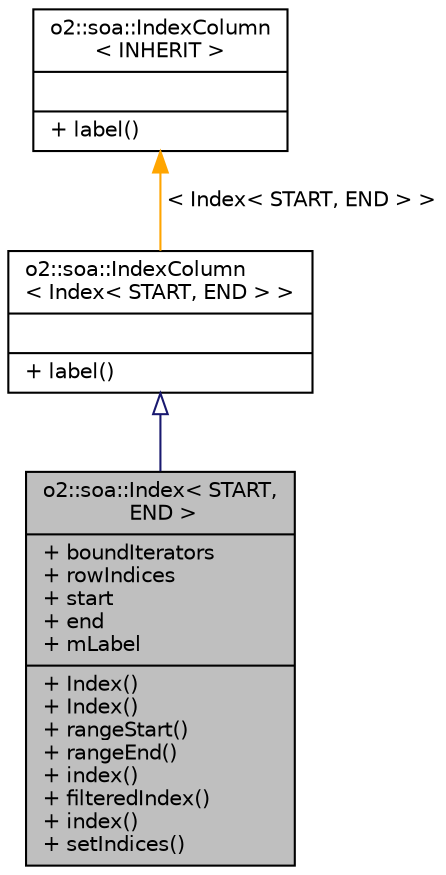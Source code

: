 digraph "o2::soa::Index&lt; START, END &gt;"
{
 // INTERACTIVE_SVG=YES
  bgcolor="transparent";
  edge [fontname="Helvetica",fontsize="10",labelfontname="Helvetica",labelfontsize="10"];
  node [fontname="Helvetica",fontsize="10",shape=record];
  Node1 [label="{o2::soa::Index\< START,\l END \>\n|+ boundIterators\l+ rowIndices\l+ start\l+ end\l+ mLabel\l|+ Index()\l+ Index()\l+ rangeStart()\l+ rangeEnd()\l+ index()\l+ filteredIndex()\l+ index()\l+ setIndices()\l}",height=0.2,width=0.4,color="black", fillcolor="grey75", style="filled", fontcolor="black"];
  Node2 -> Node1 [dir="back",color="midnightblue",fontsize="10",style="solid",arrowtail="onormal",fontname="Helvetica"];
  Node2 [label="{o2::soa::IndexColumn\l\< Index\< START, END \> \>\n||+ label()\l}",height=0.2,width=0.4,color="black",URL="$da/daf/structo2_1_1soa_1_1IndexColumn.html"];
  Node3 -> Node2 [dir="back",color="orange",fontsize="10",style="solid",label=" \< Index\< START, END \> \>" ,fontname="Helvetica"];
  Node3 [label="{o2::soa::IndexColumn\l\< INHERIT \>\n||+ label()\l}",height=0.2,width=0.4,color="black",URL="$da/daf/structo2_1_1soa_1_1IndexColumn.html"];
}
